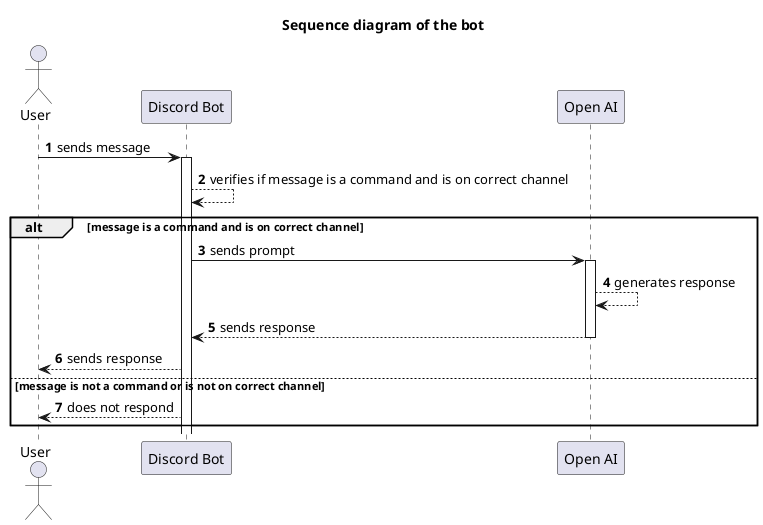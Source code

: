@startuml

autonumber

title Sequence diagram of the bot

actor User
participant "Discord Bot" as discord
participant "Open AI" as openai

User -> discord: sends message
activate discord

discord --> discord: verifies if message is a command and is on correct channel

alt message is a command and is on correct channel
    discord -> openai: sends prompt
    activate openai
    openai --> openai: generates response
    openai --> discord: sends response
    deactivate openai
    discord --> User: sends response
else message is not a command or is not on correct channel
    discord --> User: does not respond
end

@enduml
